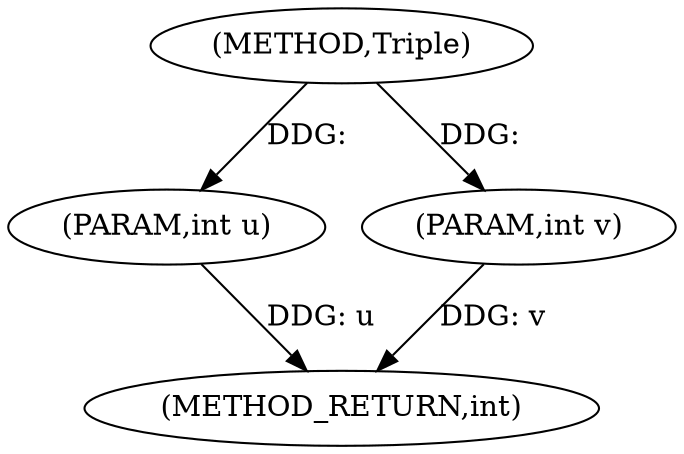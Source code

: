 digraph "Triple" {  
"1000471" [label = "(METHOD,Triple)" ]
"1000475" [label = "(METHOD_RETURN,int)" ]
"1000472" [label = "(PARAM,int u)" ]
"1000473" [label = "(PARAM,int v)" ]
  "1000472" -> "1000475"  [ label = "DDG: u"] 
  "1000473" -> "1000475"  [ label = "DDG: v"] 
  "1000471" -> "1000472"  [ label = "DDG: "] 
  "1000471" -> "1000473"  [ label = "DDG: "] 
}
